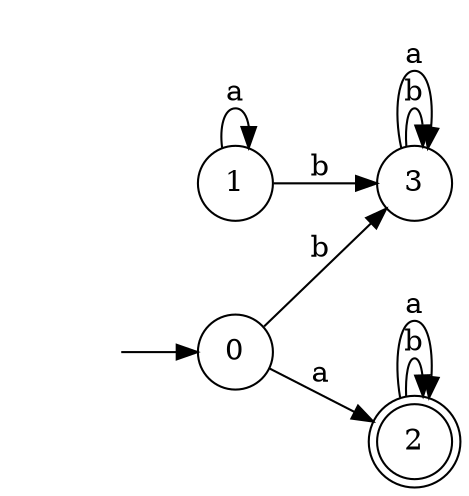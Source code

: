 digraph {
  rankdir=LR;
  0 [label="0", shape = circle];
  0 -> 3 [label="b"];
  0 -> 2 [label="a"];
  1 [label="1", shape = circle];
  1 -> 3 [label="b"];
  1 -> 1 [label="a"];
  2 [label="2", shape = doublecircle];
  2 -> 2 [label="b"];
  2 -> 2 [label="a"];
  3 [label="3", shape = circle];
  3 -> 3 [label="b"];
  3 -> 3 [label="a"];
  4 [label="", shape = plaintext];
  4 -> 0 [label=""];
}
